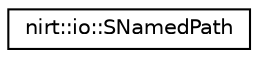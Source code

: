 digraph "Graphical Class Hierarchy"
{
 // LATEX_PDF_SIZE
  edge [fontname="Helvetica",fontsize="10",labelfontname="Helvetica",labelfontsize="10"];
  node [fontname="Helvetica",fontsize="10",shape=record];
  rankdir="LR";
  Node0 [label="nirt::io::SNamedPath",height=0.2,width=0.4,color="black", fillcolor="white", style="filled",URL="$structnirt_1_1io_1_1SNamedPath.html",tooltip="Used in places where we identify objects by a filename, but don't actually work with the real filenam..."];
}
